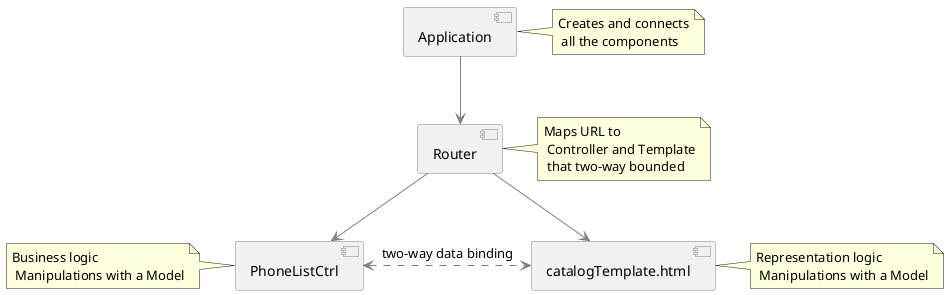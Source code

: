 @startuml
    top to bottom direction

    skinparam component {
        ArrowColor gray
        BorderColor gray
    }
    skinparam usecase {
        ArrowColor gray
        BorderColor gray
    }
    skinparam shadowing false

    note "Creates and connects\n all the components" as AppNote
    note "Maps URL to\n Controller and Template\n that two-way bounded" as RouterNote
    note "Business logic\n Manipulations with a Model" as ControllerNote
    note "Representation logic\n Manipulations with a Model" as TemplateNote

    component Application
    component Router
    component PhoneListCtrl
    component catalogTemplate.html

    Application .right. AppNote
    Router .right. RouterNote
    PhoneListCtrl .left. ControllerNote
    catalogTemplate.html .right. TemplateNote


    Application --> Router
    Router --> PhoneListCtrl
    Router --> catalogTemplate.html

    PhoneListCtrl <..right..> catalogTemplate.html : two-way data binding
@enduml
